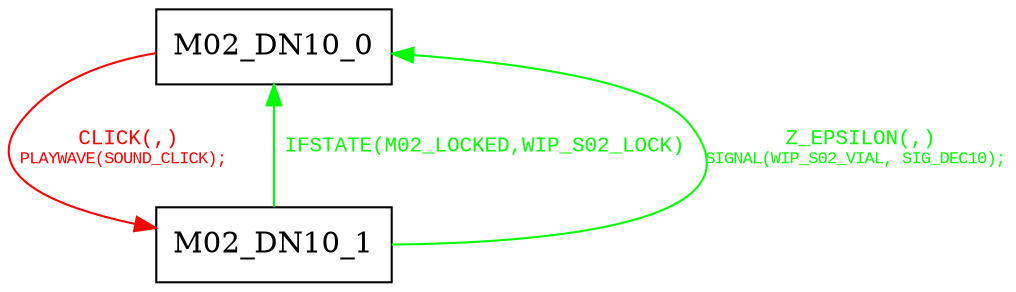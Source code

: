 digraph {
 node [shape=record];
"M02_DN10_0" -> "M02_DN10_1"[color=red, fontcolor=red, label=< <font face="Courier New" point-size="10">
CLICK(,)<br/>
<font point-size="8">PLAYWAVE(SOUND_CLICK);<br align="left"/>
</font></font>>];
"M02_DN10_1" -> "M02_DN10_0"[color=green, fontcolor=green, label=< <font face="Courier New" point-size="10">
IFSTATE(M02_LOCKED,WIP_S02_LOCK)<br/>
</font>>];
"M02_DN10_1" -> "M02_DN10_0"[color=green, fontcolor=green, label=< <font face="Courier New" point-size="10">
Z_EPSILON(,)<br/>
<font point-size="8">SIGNAL(WIP_S02_VIAL, SIG_DEC10);<br align="left"/>
</font></font>>];
}

